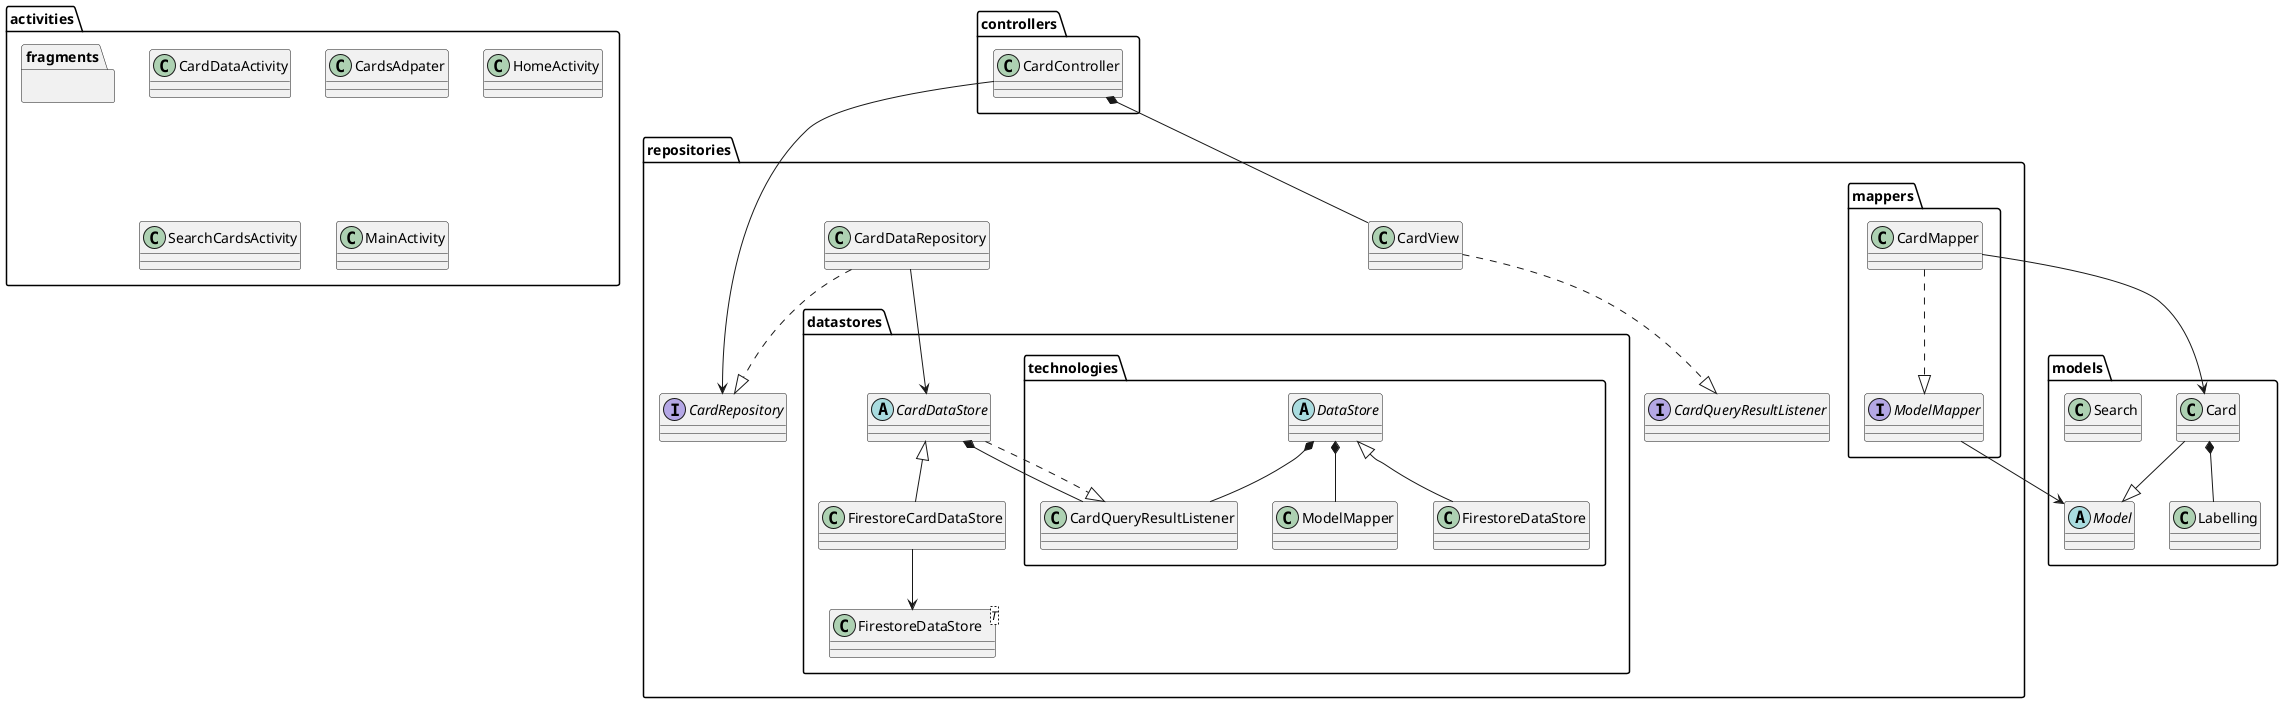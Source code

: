 @startuml
package models {
    class Card
    class Labelling
    class Search
    abstract class Model
    Card --|> Model
    Card *-- Labelling
}

package activities{
    package fragments{
    }
    class CardDataActivity
    class CardsAdpater
    class HomeActivity
    class SearchCardsActivity
    class MainActivity
}

package controllers {
    class CardController
}

package repositories{
    package datastores {
        package technologies{
            abstract class DataStore
            DataStore <|-- FirestoreDataStore
            DataStore *-- CardQueryResultListener
            DataStore *-- ModelMapper
        }
        abstract class CardDataStore
        CardDataStore *-- CardQueryResultListener
        CardDataStore <|-- FirestoreCardDataStore
        CardDataStore ..|> CardQueryResultListener
        class FirestoreDataStore<T>
        FirestoreCardDataStore --> FirestoreDataStore
    }
    package mappers {
        interface ModelMapper
        ModelMapper --> Model
        CardMapper ..|> ModelMapper
        CardMapper --> Card
    }
    interface CardQueryResultListener
    interface CardRepository
    class CardDataRepository
    CardView ..|> CardQueryResultListener
    CardController *-- CardView
    CardController --> CardRepository
    CardDataRepository ..|> CardRepository
    CardDataRepository --> CardDataStore


}
@enduml